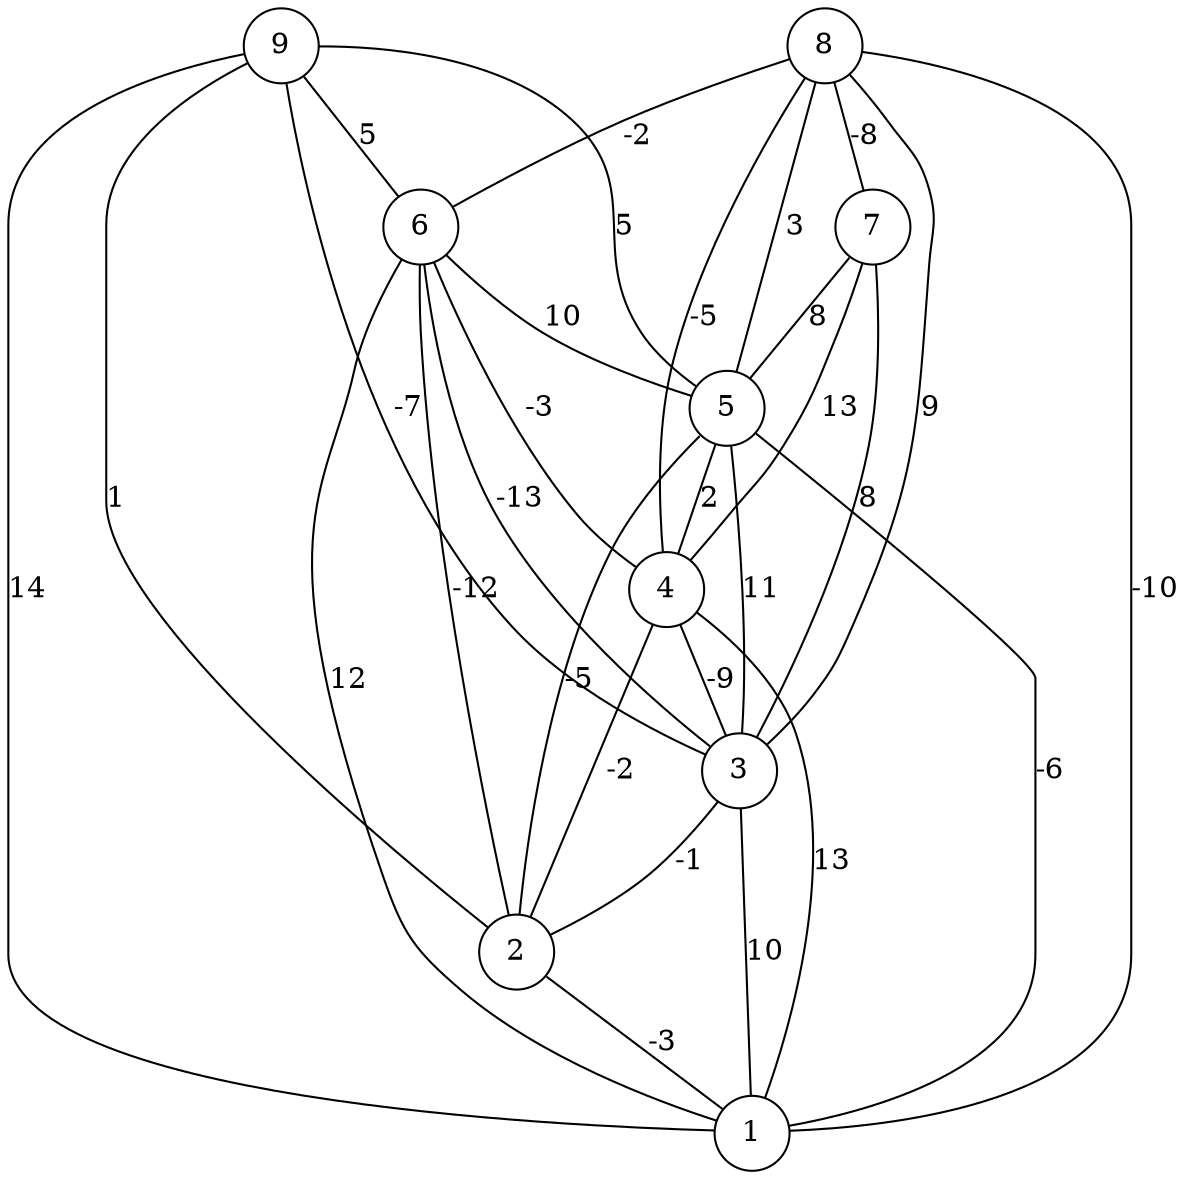 graph { 
	 fontname="Helvetica,Arial,sans-serif" 
	 node [shape = circle]; 
	 9 -- 1 [label = "14"];
	 9 -- 2 [label = "1"];
	 9 -- 3 [label = "-7"];
	 9 -- 5 [label = "5"];
	 9 -- 6 [label = "5"];
	 8 -- 1 [label = "-10"];
	 8 -- 3 [label = "9"];
	 8 -- 4 [label = "-5"];
	 8 -- 5 [label = "3"];
	 8 -- 6 [label = "-2"];
	 8 -- 7 [label = "-8"];
	 7 -- 3 [label = "8"];
	 7 -- 4 [label = "13"];
	 7 -- 5 [label = "8"];
	 6 -- 1 [label = "12"];
	 6 -- 2 [label = "-12"];
	 6 -- 3 [label = "-13"];
	 6 -- 4 [label = "-3"];
	 6 -- 5 [label = "10"];
	 5 -- 1 [label = "-6"];
	 5 -- 2 [label = "-5"];
	 5 -- 3 [label = "11"];
	 5 -- 4 [label = "2"];
	 4 -- 1 [label = "13"];
	 4 -- 2 [label = "-2"];
	 4 -- 3 [label = "-9"];
	 3 -- 1 [label = "10"];
	 3 -- 2 [label = "-1"];
	 2 -- 1 [label = "-3"];
	 1;
	 2;
	 3;
	 4;
	 5;
	 6;
	 7;
	 8;
	 9;
}

